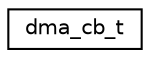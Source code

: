 digraph "Graphical Class Hierarchy"
{
 // INTERACTIVE_SVG=YES
  edge [fontname="Helvetica",fontsize="10",labelfontname="Helvetica",labelfontsize="10"];
  node [fontname="Helvetica",fontsize="10",shape=record];
  rankdir="LR";
  Node1 [label="dma_cb_t",height=0.2,width=0.4,color="black", fillcolor="white", style="filled",URL="$structdma__cb__t.html"];
}
